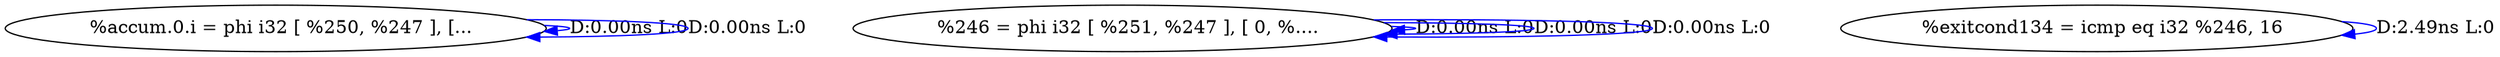 digraph {
Node0x36e7d70[label="  %accum.0.i = phi i32 [ %250, %247 ], [..."];
Node0x36e7d70 -> Node0x36e7d70[label="D:0.00ns L:0",color=blue];
Node0x36e7d70 -> Node0x36e7d70[label="D:0.00ns L:0",color=blue];
Node0x36e7e50[label="  %246 = phi i32 [ %251, %247 ], [ 0, %...."];
Node0x36e7e50 -> Node0x36e7e50[label="D:0.00ns L:0",color=blue];
Node0x36e7e50 -> Node0x36e7e50[label="D:0.00ns L:0",color=blue];
Node0x36e7e50 -> Node0x36e7e50[label="D:0.00ns L:0",color=blue];
Node0x36e7f30[label="  %exitcond134 = icmp eq i32 %246, 16"];
Node0x36e7f30 -> Node0x36e7f30[label="D:2.49ns L:0",color=blue];
}
